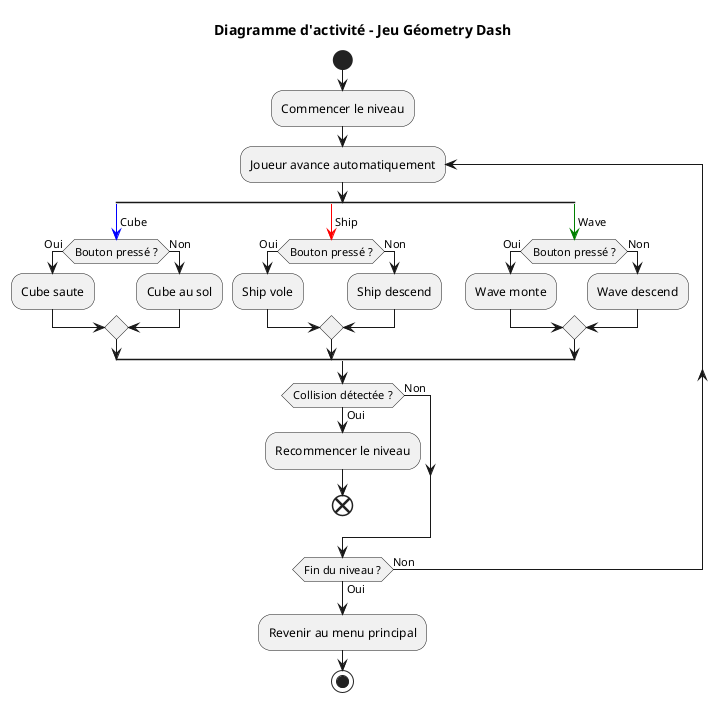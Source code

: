 @startuml
title Diagramme d'activité - Jeu Géometry Dash
start
:Commencer le niveau;
        repeat:Joueur avance automatiquement;
        split
            -[#blue]-> Cube;
                if (Bouton pressé ?) then (Oui)
                    :Cube saute;
                else (Non)
                    :Cube au sol;
                endif
        split again
            -[#red]-> Ship;
                if (Bouton pressé ?) then (Oui)
                    :Ship vole;
                else (Non)
                    :Ship descend;
                endif
        split again
            -[#green]-> Wave;
                if (Bouton pressé ?) then (Oui)
                    :Wave monte;
                else (Non)
                    :Wave descend;
                endif
        end split
        
        if (Collision détectée ?) then (Oui)
                :Recommencer le niveau;
                end
        else (Non)
        endif
    repeat while (Fin du niveau ?) is (Non) not (Oui)
    :Revenir au menu principal;
stop
@enduml